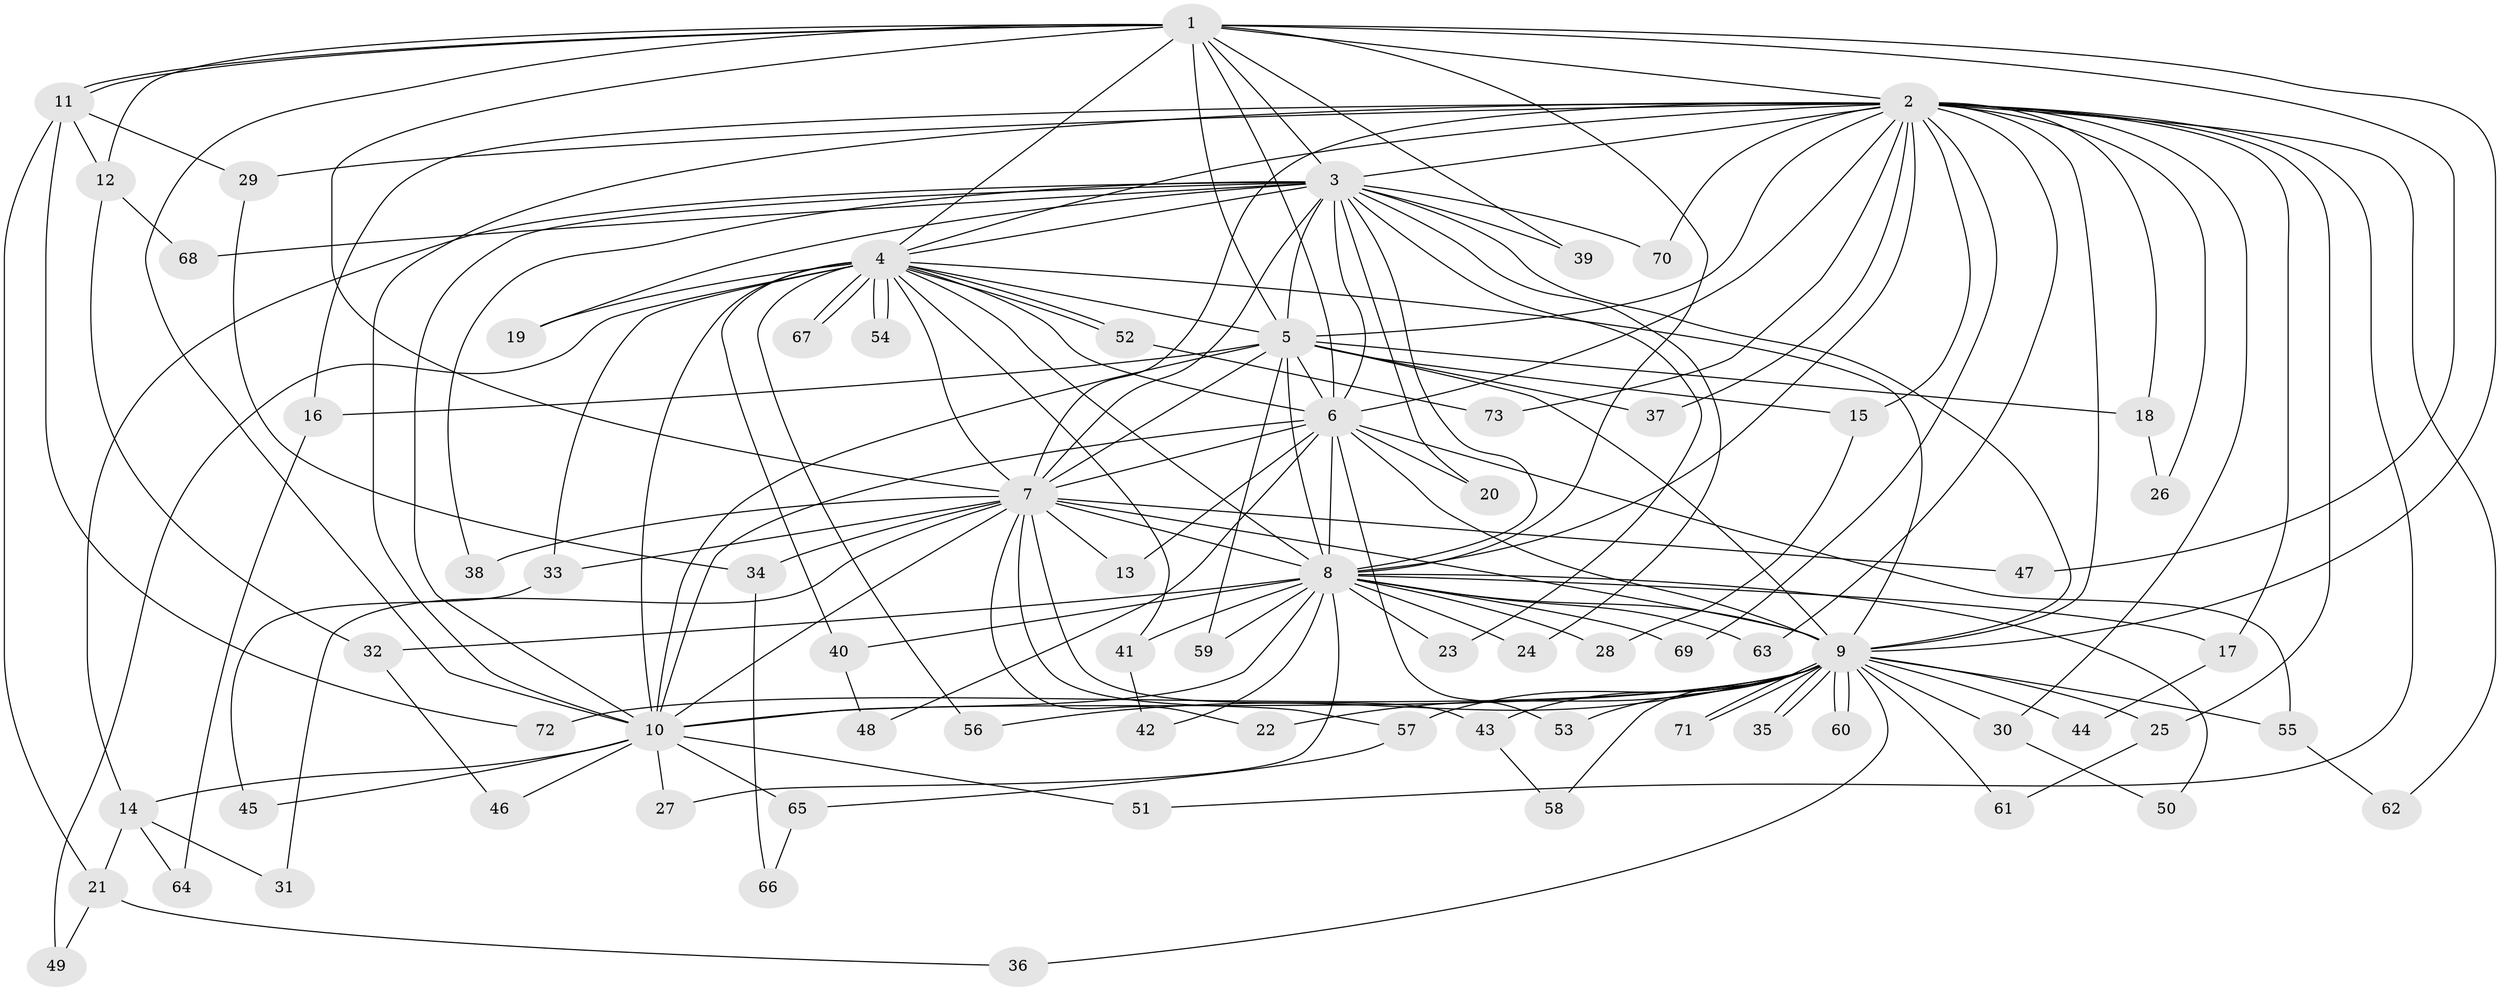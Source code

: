 // Generated by graph-tools (version 1.1) at 2025/13/03/09/25 04:13:57]
// undirected, 73 vertices, 171 edges
graph export_dot {
graph [start="1"]
  node [color=gray90,style=filled];
  1;
  2;
  3;
  4;
  5;
  6;
  7;
  8;
  9;
  10;
  11;
  12;
  13;
  14;
  15;
  16;
  17;
  18;
  19;
  20;
  21;
  22;
  23;
  24;
  25;
  26;
  27;
  28;
  29;
  30;
  31;
  32;
  33;
  34;
  35;
  36;
  37;
  38;
  39;
  40;
  41;
  42;
  43;
  44;
  45;
  46;
  47;
  48;
  49;
  50;
  51;
  52;
  53;
  54;
  55;
  56;
  57;
  58;
  59;
  60;
  61;
  62;
  63;
  64;
  65;
  66;
  67;
  68;
  69;
  70;
  71;
  72;
  73;
  1 -- 2;
  1 -- 3;
  1 -- 4;
  1 -- 5;
  1 -- 6;
  1 -- 7;
  1 -- 8;
  1 -- 9;
  1 -- 10;
  1 -- 11;
  1 -- 11;
  1 -- 12;
  1 -- 39;
  1 -- 47;
  2 -- 3;
  2 -- 4;
  2 -- 5;
  2 -- 6;
  2 -- 7;
  2 -- 8;
  2 -- 9;
  2 -- 10;
  2 -- 15;
  2 -- 16;
  2 -- 17;
  2 -- 18;
  2 -- 25;
  2 -- 26;
  2 -- 29;
  2 -- 30;
  2 -- 37;
  2 -- 51;
  2 -- 62;
  2 -- 63;
  2 -- 69;
  2 -- 70;
  2 -- 73;
  3 -- 4;
  3 -- 5;
  3 -- 6;
  3 -- 7;
  3 -- 8;
  3 -- 9;
  3 -- 10;
  3 -- 14;
  3 -- 19;
  3 -- 20;
  3 -- 23;
  3 -- 24;
  3 -- 38;
  3 -- 39;
  3 -- 68;
  3 -- 70;
  4 -- 5;
  4 -- 6;
  4 -- 7;
  4 -- 8;
  4 -- 9;
  4 -- 10;
  4 -- 19;
  4 -- 33;
  4 -- 40;
  4 -- 41;
  4 -- 49;
  4 -- 52;
  4 -- 52;
  4 -- 54;
  4 -- 54;
  4 -- 56;
  4 -- 67;
  4 -- 67;
  5 -- 6;
  5 -- 7;
  5 -- 8;
  5 -- 9;
  5 -- 10;
  5 -- 15;
  5 -- 16;
  5 -- 18;
  5 -- 37;
  5 -- 59;
  6 -- 7;
  6 -- 8;
  6 -- 9;
  6 -- 10;
  6 -- 13;
  6 -- 20;
  6 -- 48;
  6 -- 53;
  6 -- 55;
  7 -- 8;
  7 -- 9;
  7 -- 10;
  7 -- 13;
  7 -- 22;
  7 -- 31;
  7 -- 33;
  7 -- 34;
  7 -- 38;
  7 -- 43;
  7 -- 47;
  7 -- 57;
  8 -- 9;
  8 -- 10;
  8 -- 17;
  8 -- 23;
  8 -- 24;
  8 -- 27;
  8 -- 28;
  8 -- 32;
  8 -- 40;
  8 -- 41;
  8 -- 42;
  8 -- 50;
  8 -- 59;
  8 -- 63;
  8 -- 69;
  9 -- 10;
  9 -- 22;
  9 -- 25;
  9 -- 30;
  9 -- 35;
  9 -- 35;
  9 -- 36;
  9 -- 43;
  9 -- 44;
  9 -- 53;
  9 -- 55;
  9 -- 56;
  9 -- 57;
  9 -- 58;
  9 -- 60;
  9 -- 60;
  9 -- 61;
  9 -- 71;
  9 -- 71;
  9 -- 72;
  10 -- 14;
  10 -- 27;
  10 -- 45;
  10 -- 46;
  10 -- 51;
  10 -- 65;
  11 -- 12;
  11 -- 21;
  11 -- 29;
  11 -- 72;
  12 -- 32;
  12 -- 68;
  14 -- 21;
  14 -- 31;
  14 -- 64;
  15 -- 28;
  16 -- 64;
  17 -- 44;
  18 -- 26;
  21 -- 36;
  21 -- 49;
  25 -- 61;
  29 -- 34;
  30 -- 50;
  32 -- 46;
  33 -- 45;
  34 -- 66;
  40 -- 48;
  41 -- 42;
  43 -- 58;
  52 -- 73;
  55 -- 62;
  57 -- 65;
  65 -- 66;
}
